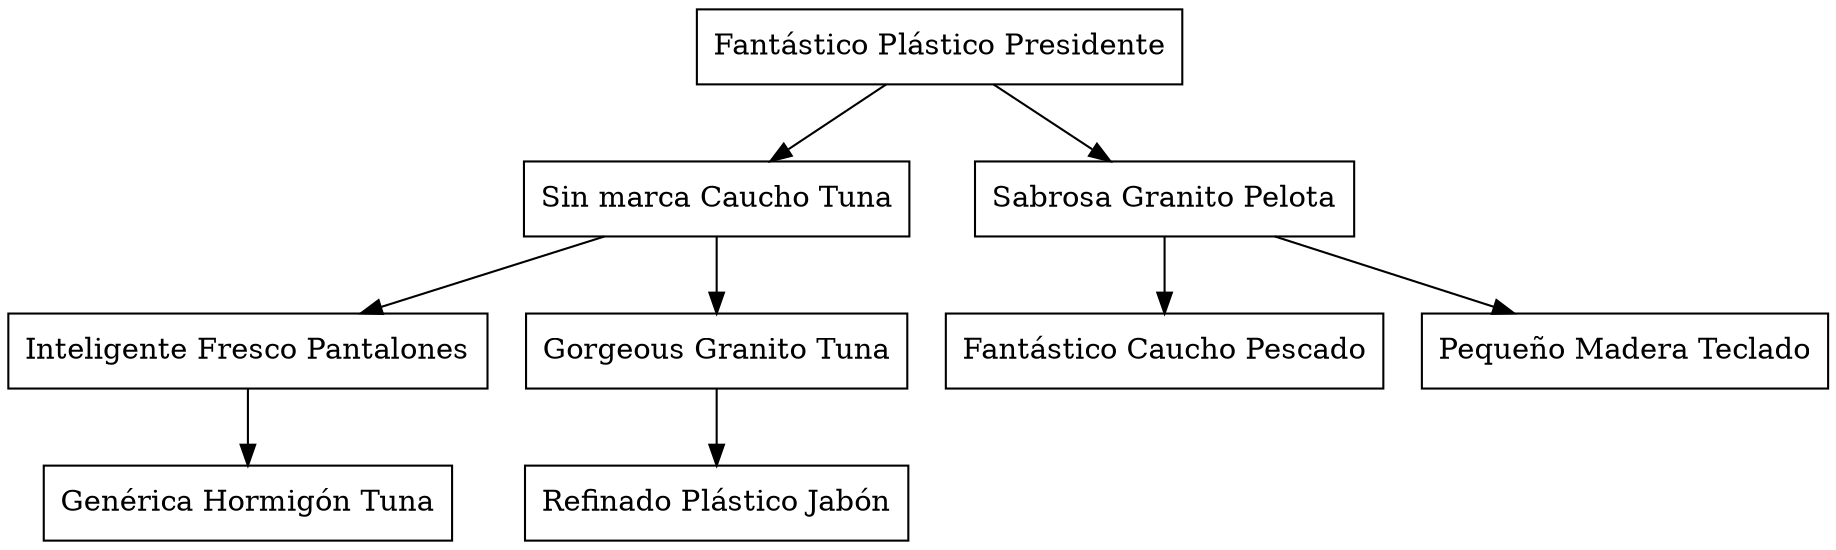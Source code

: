 digraph G{
node[shape="box" shape="record"]
nodo60[label="Fantástico Plástico Presidente"];
nodo57[label="Sin marca Caucho Tuna"];
nodo56[label="Inteligente Fresco Pantalones"];
nodo55[label="Genérica Hormigón Tuna"];
nodo56->nodo55;
nodo57->nodo56;
nodo58[label="Gorgeous Granito Tuna"];
nodo59[label="Refinado Plástico Jabón"];
nodo58->nodo59;
nodo57->nodo58;
nodo60->nodo57;
nodo62[label="Sabrosa Granito Pelota"];
nodo61[label="Fantástico Caucho Pescado"];
nodo62->nodo61;
nodo63[label="Pequeño Madera Teclado"];
nodo62->nodo63;
nodo60->nodo62;
}
